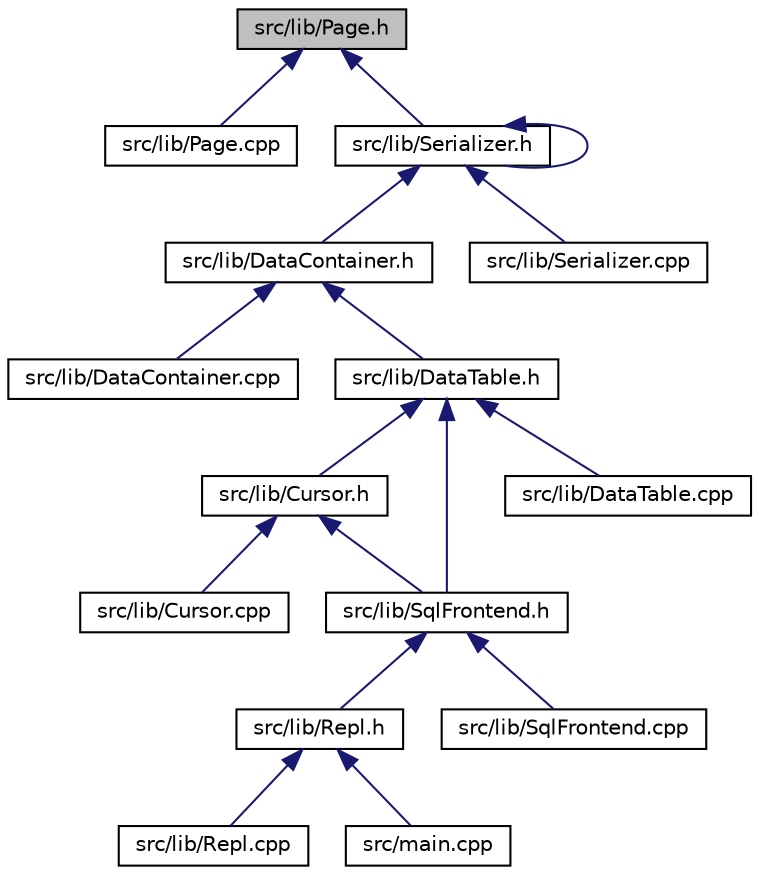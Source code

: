 digraph "src/lib/Page.h"
{
 // LATEX_PDF_SIZE
  edge [fontname="Helvetica",fontsize="10",labelfontname="Helvetica",labelfontsize="10"];
  node [fontname="Helvetica",fontsize="10",shape=record];
  Node1 [label="src/lib/Page.h",height=0.2,width=0.4,color="black", fillcolor="grey75", style="filled", fontcolor="black",tooltip=" "];
  Node1 -> Node2 [dir="back",color="midnightblue",fontsize="10",style="solid"];
  Node2 [label="src/lib/Page.cpp",height=0.2,width=0.4,color="black", fillcolor="white", style="filled",URL="$d7/dfc/_page_8cpp.html",tooltip=" "];
  Node1 -> Node3 [dir="back",color="midnightblue",fontsize="10",style="solid"];
  Node3 [label="src/lib/Serializer.h",height=0.2,width=0.4,color="black", fillcolor="white", style="filled",URL="$d4/de0/_serializer_8h.html",tooltip=" "];
  Node3 -> Node4 [dir="back",color="midnightblue",fontsize="10",style="solid"];
  Node4 [label="src/lib/DataContainer.h",height=0.2,width=0.4,color="black", fillcolor="white", style="filled",URL="$de/d3a/_data_container_8h.html",tooltip=" "];
  Node4 -> Node5 [dir="back",color="midnightblue",fontsize="10",style="solid"];
  Node5 [label="src/lib/DataContainer.cpp",height=0.2,width=0.4,color="black", fillcolor="white", style="filled",URL="$d1/d22/_data_container_8cpp.html",tooltip=" "];
  Node4 -> Node6 [dir="back",color="midnightblue",fontsize="10",style="solid"];
  Node6 [label="src/lib/DataTable.h",height=0.2,width=0.4,color="black", fillcolor="white", style="filled",URL="$db/df6/_data_table_8h.html",tooltip=" "];
  Node6 -> Node7 [dir="back",color="midnightblue",fontsize="10",style="solid"];
  Node7 [label="src/lib/Cursor.h",height=0.2,width=0.4,color="black", fillcolor="white", style="filled",URL="$da/dd4/_cursor_8h.html",tooltip=" "];
  Node7 -> Node8 [dir="back",color="midnightblue",fontsize="10",style="solid"];
  Node8 [label="src/lib/Cursor.cpp",height=0.2,width=0.4,color="black", fillcolor="white", style="filled",URL="$d6/d31/_cursor_8cpp.html",tooltip=" "];
  Node7 -> Node9 [dir="back",color="midnightblue",fontsize="10",style="solid"];
  Node9 [label="src/lib/SqlFrontend.h",height=0.2,width=0.4,color="black", fillcolor="white", style="filled",URL="$d0/d3c/_sql_frontend_8h.html",tooltip=" "];
  Node9 -> Node10 [dir="back",color="midnightblue",fontsize="10",style="solid"];
  Node10 [label="src/lib/Repl.h",height=0.2,width=0.4,color="black", fillcolor="white", style="filled",URL="$d9/d49/_repl_8h.html",tooltip=" "];
  Node10 -> Node11 [dir="back",color="midnightblue",fontsize="10",style="solid"];
  Node11 [label="src/lib/Repl.cpp",height=0.2,width=0.4,color="black", fillcolor="white", style="filled",URL="$d5/d07/_repl_8cpp.html",tooltip=" "];
  Node10 -> Node12 [dir="back",color="midnightblue",fontsize="10",style="solid"];
  Node12 [label="src/main.cpp",height=0.2,width=0.4,color="black", fillcolor="white", style="filled",URL="$df/d0a/main_8cpp.html",tooltip=" "];
  Node9 -> Node13 [dir="back",color="midnightblue",fontsize="10",style="solid"];
  Node13 [label="src/lib/SqlFrontend.cpp",height=0.2,width=0.4,color="black", fillcolor="white", style="filled",URL="$df/d75/_sql_frontend_8cpp.html",tooltip=" "];
  Node6 -> Node14 [dir="back",color="midnightblue",fontsize="10",style="solid"];
  Node14 [label="src/lib/DataTable.cpp",height=0.2,width=0.4,color="black", fillcolor="white", style="filled",URL="$d0/dd4/_data_table_8cpp.html",tooltip=" "];
  Node6 -> Node9 [dir="back",color="midnightblue",fontsize="10",style="solid"];
  Node3 -> Node15 [dir="back",color="midnightblue",fontsize="10",style="solid"];
  Node15 [label="src/lib/Serializer.cpp",height=0.2,width=0.4,color="black", fillcolor="white", style="filled",URL="$d0/dcf/_serializer_8cpp.html",tooltip=" "];
  Node3 -> Node3 [dir="back",color="midnightblue",fontsize="10",style="solid"];
}
